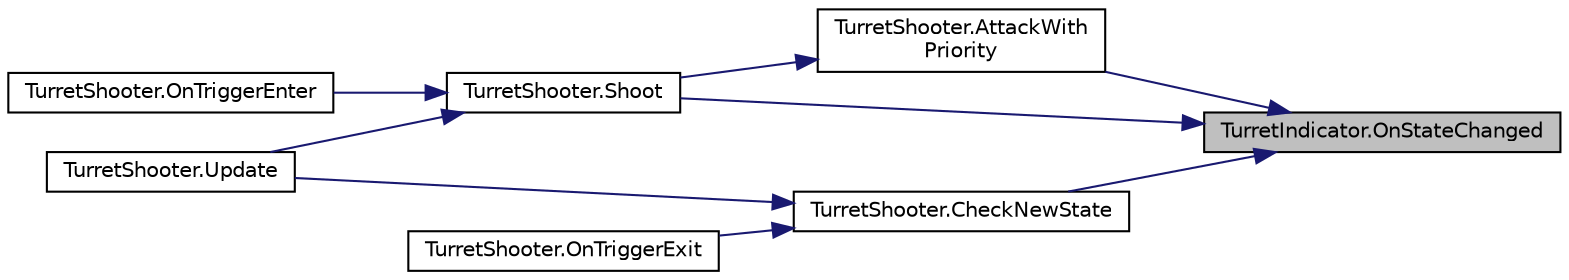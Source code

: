digraph "TurretIndicator.OnStateChanged"
{
 // INTERACTIVE_SVG=YES
 // LATEX_PDF_SIZE
  bgcolor="transparent";
  edge [fontname="Helvetica",fontsize="10",labelfontname="Helvetica",labelfontsize="10"];
  node [fontname="Helvetica",fontsize="10",shape=record];
  rankdir="RL";
  Node1 [label="TurretIndicator.OnStateChanged",height=0.2,width=0.4,color="black", fillcolor="grey75", style="filled", fontcolor="black",tooltip="This function gets calls whenever the Turret changes the intern state."];
  Node1 -> Node2 [dir="back",color="midnightblue",fontsize="10",style="solid",fontname="Helvetica"];
  Node2 [label="TurretShooter.AttackWith\lPriority",height=0.2,width=0.4,color="black",URL="$class_turret_shooter.html#a8be25a5629564093b66ab8d2b42692cc",tooltip=" "];
  Node2 -> Node3 [dir="back",color="midnightblue",fontsize="10",style="solid",fontname="Helvetica"];
  Node3 [label="TurretShooter.Shoot",height=0.2,width=0.4,color="black",URL="$class_turret_shooter.html#abdbfe8d7746ee1e665f8da7e1a423bf7",tooltip=" "];
  Node3 -> Node4 [dir="back",color="midnightblue",fontsize="10",style="solid",fontname="Helvetica"];
  Node4 [label="TurretShooter.OnTriggerEnter",height=0.2,width=0.4,color="black",URL="$class_turret_shooter.html#ac92c11affc1a61877bda45f9cedf9fe2",tooltip=" "];
  Node3 -> Node5 [dir="back",color="midnightblue",fontsize="10",style="solid",fontname="Helvetica"];
  Node5 [label="TurretShooter.Update",height=0.2,width=0.4,color="black",URL="$class_turret_shooter.html#a97a7bfbe5851c8fc0280d021ebacb793",tooltip=" "];
  Node1 -> Node6 [dir="back",color="midnightblue",fontsize="10",style="solid",fontname="Helvetica"];
  Node6 [label="TurretShooter.CheckNewState",height=0.2,width=0.4,color="black",URL="$class_turret_shooter.html#afd1f3c49261fa8e1787dc3514b30f178",tooltip="Changes the indicator state if necessary."];
  Node6 -> Node7 [dir="back",color="midnightblue",fontsize="10",style="solid",fontname="Helvetica"];
  Node7 [label="TurretShooter.OnTriggerExit",height=0.2,width=0.4,color="black",URL="$class_turret_shooter.html#a91af004b685cacac7466bcebe82eb08d",tooltip=" "];
  Node6 -> Node5 [dir="back",color="midnightblue",fontsize="10",style="solid",fontname="Helvetica"];
  Node1 -> Node3 [dir="back",color="midnightblue",fontsize="10",style="solid",fontname="Helvetica"];
}
